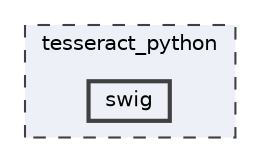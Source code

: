 digraph "tesseract_python/swig"
{
 // LATEX_PDF_SIZE
  bgcolor="transparent";
  edge [fontname=Helvetica,fontsize=10,labelfontname=Helvetica,labelfontsize=10];
  node [fontname=Helvetica,fontsize=10,shape=box,height=0.2,width=0.4];
  compound=true
  subgraph clusterdir_a55d4f8071437e06c8d108337d1257ee {
    graph [ bgcolor="#edf0f7", pencolor="grey25", label="tesseract_python", fontname=Helvetica,fontsize=10 style="filled,dashed", URL="dir_a55d4f8071437e06c8d108337d1257ee.html",tooltip=""]
  dir_a92334b8a71b854daef64e72389aef0c [label="swig", fillcolor="#edf0f7", color="grey25", style="filled,bold", URL="dir_a92334b8a71b854daef64e72389aef0c.html",tooltip=""];
  }
}

